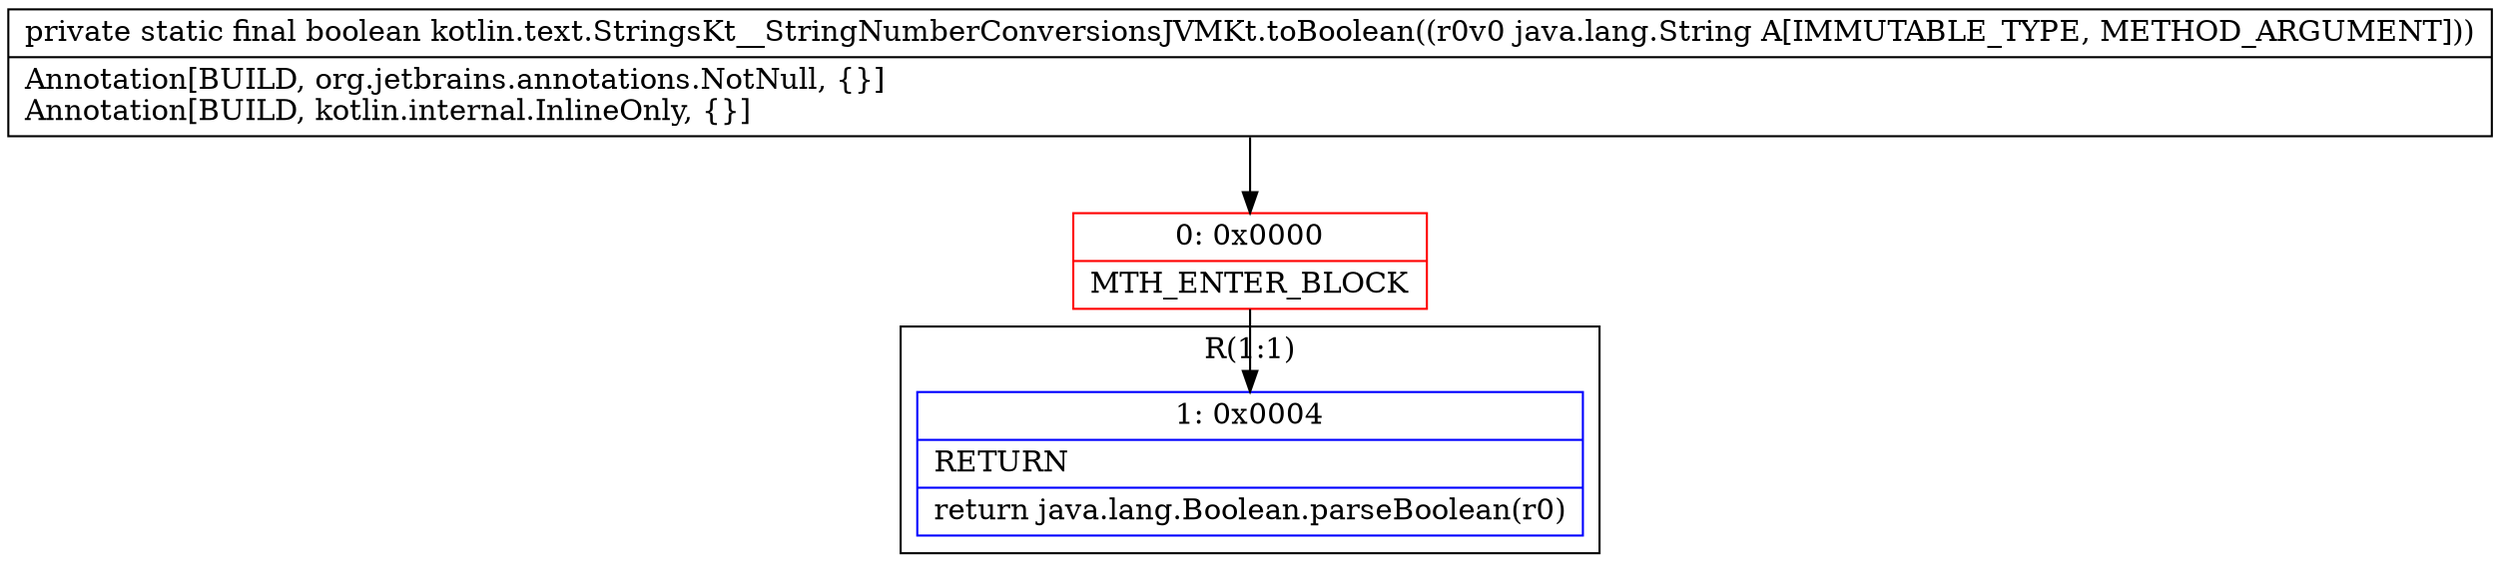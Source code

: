 digraph "CFG forkotlin.text.StringsKt__StringNumberConversionsJVMKt.toBoolean(Ljava\/lang\/String;)Z" {
subgraph cluster_Region_1604787936 {
label = "R(1:1)";
node [shape=record,color=blue];
Node_1 [shape=record,label="{1\:\ 0x0004|RETURN\l|return java.lang.Boolean.parseBoolean(r0)\l}"];
}
Node_0 [shape=record,color=red,label="{0\:\ 0x0000|MTH_ENTER_BLOCK\l}"];
MethodNode[shape=record,label="{private static final boolean kotlin.text.StringsKt__StringNumberConversionsJVMKt.toBoolean((r0v0 java.lang.String A[IMMUTABLE_TYPE, METHOD_ARGUMENT]))  | Annotation[BUILD, org.jetbrains.annotations.NotNull, \{\}]\lAnnotation[BUILD, kotlin.internal.InlineOnly, \{\}]\l}"];
MethodNode -> Node_0;
Node_0 -> Node_1;
}

